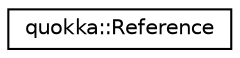 digraph "Graphical Class Hierarchy"
{
 // LATEX_PDF_SIZE
  edge [fontname="Helvetica",fontsize="10",labelfontname="Helvetica",labelfontsize="10"];
  node [fontname="Helvetica",fontsize="10",shape=record];
  rankdir="LR";
  Node0 [label="quokka::Reference",height=0.2,width=0.4,color="black", fillcolor="white", style="filled",URL="$structquokka_1_1Reference.html",tooltip=" "];
}
